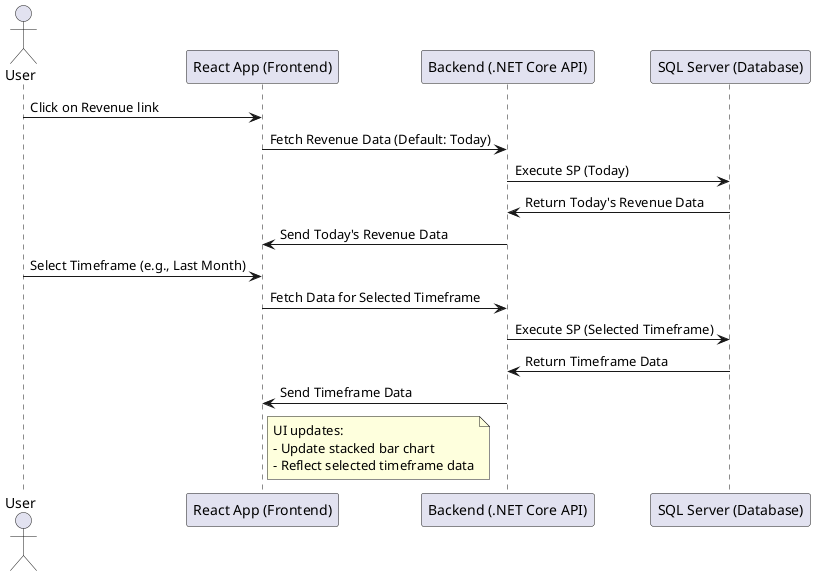﻿@startuml
actor User

User -> "React App (Frontend)" : Click on Revenue link
"React App (Frontend)" -> "Backend (.NET Core API)" : Fetch Revenue Data (Default: Today)
"Backend (.NET Core API)" -> "SQL Server (Database)" : Execute SP (Today)
"SQL Server (Database)" -> "Backend (.NET Core API)" : Return Today's Revenue Data
"Backend (.NET Core API)" -> "React App (Frontend)" : Send Today's Revenue Data

User -> "React App (Frontend)" : Select Timeframe (e.g., Last Month)
"React App (Frontend)" -> "Backend (.NET Core API)" : Fetch Data for Selected Timeframe
"Backend (.NET Core API)" -> "SQL Server (Database)" : Execute SP (Selected Timeframe)
"SQL Server (Database)" -> "Backend (.NET Core API)" : Return Timeframe Data
"Backend (.NET Core API)" -> "React App (Frontend)" : Send Timeframe Data

note right of "React App (Frontend)"
UI updates:
- Update stacked bar chart
- Reflect selected timeframe data
end note

@enduml
